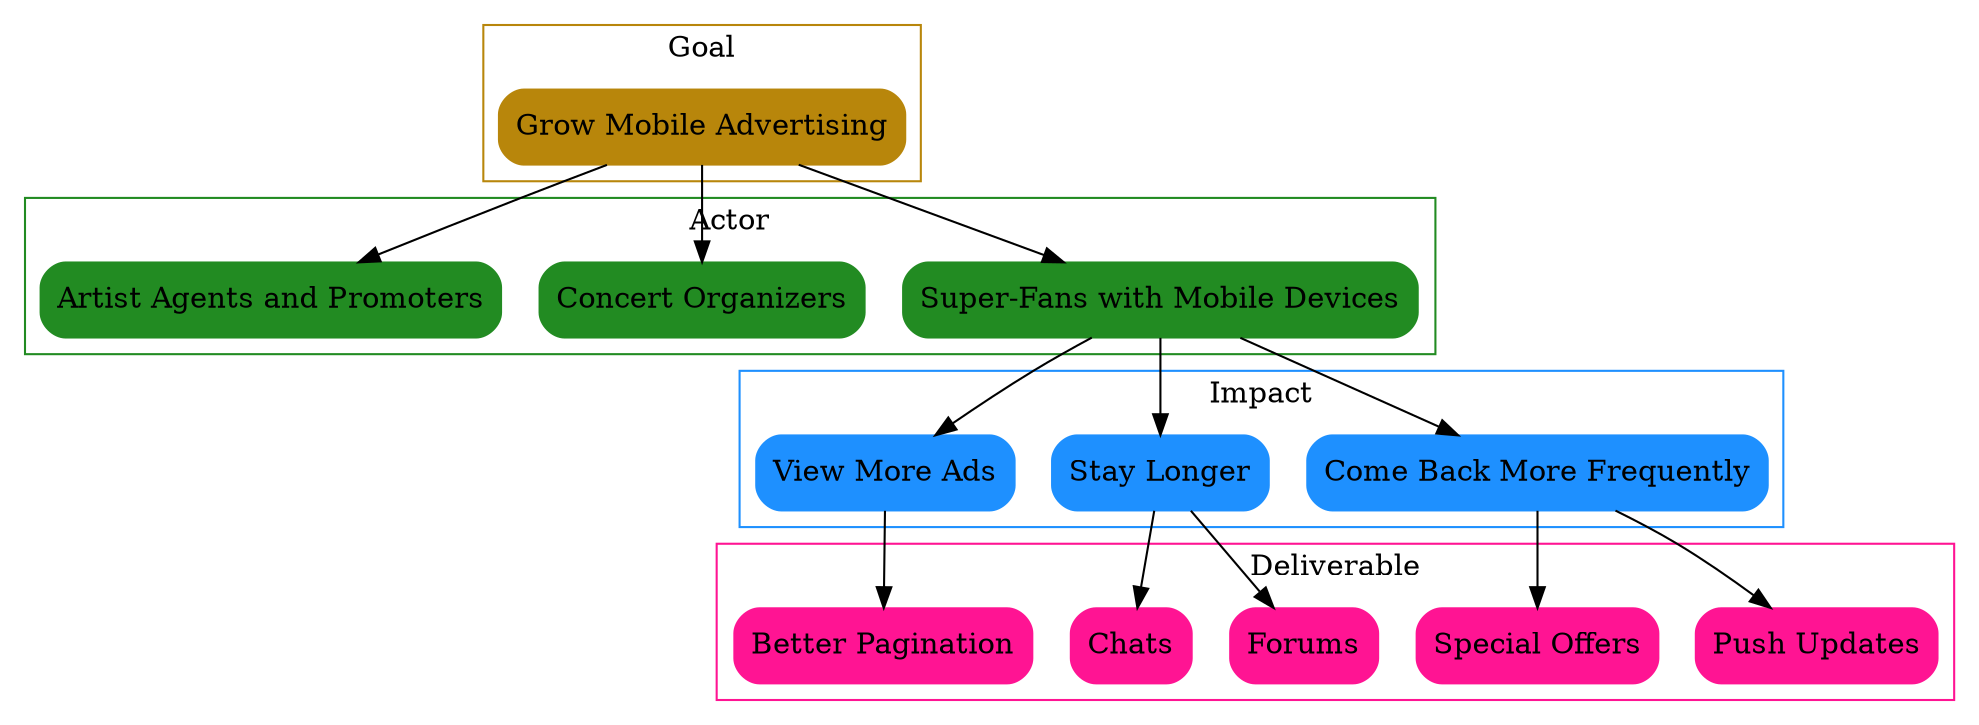 digraph Test {
	node [style="filled,rounded", shape=box];

	subgraph cluster_goal {
		node[color=darkgoldenrod]
		{ Goal1[label="Grow Mobile Advertising"] }
		label = "Goal";
		color = darkgoldenrod
	}

	subgraph cluster_actor {
		node [color=forestgreen]
		Goal1 -> { Actor1[label="Super-Fans with Mobile Devices"] }
		Goal1-> { Actor2[label="Concert Organizers"] }
		Goal1 -> { Actor3[label="Artist Agents and Promoters"] }
		label = "Actor";
		color = forestgreen
	}

	subgraph cluster_impact {
		node[color=dodgerblue]
		Actor1 -> { Impact1[label="Come Back More Frequently"] }
		Actor1 -> { Impact2[label="Stay Longer"] }
		Actor1 -> { Impact3[label="View More Ads"] }
		label = "Impact";
		color = dodgerblue
	}

	subgraph cluster_deliverable {
		node[color=deeppink]
		Impact1 -> { Deliverable1[label="Push Updates"] }
		Impact1 -> { Deliverable2[label="Special Offers"] }
		Impact2 -> { Deliverable3[label="Forums"] }
		Impact2 -> { Deliverable4[label="Chats"] }
		Impact3 -> { Deliverable5[label="Better Pagination"] }
		label = "Deliverable";
		color = deeppink
	}
}
